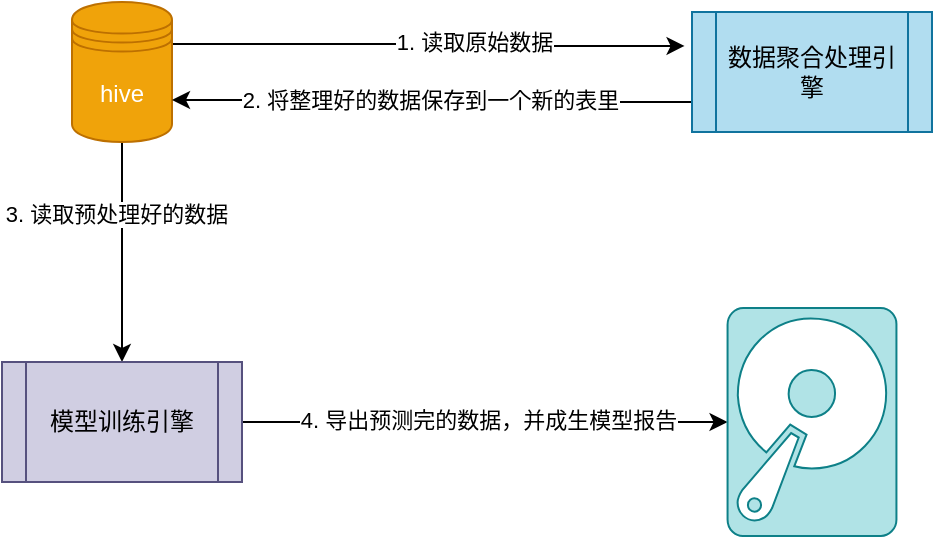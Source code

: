 <mxfile version="13.10.0" type="github">
  <diagram id="2uksuskUjcyCOV56l4W4" name="Page-1">
    <mxGraphModel dx="772" dy="532" grid="1" gridSize="10" guides="1" tooltips="1" connect="1" arrows="1" fold="1" page="1" pageScale="1" pageWidth="827" pageHeight="1169" math="0" shadow="0">
      <root>
        <mxCell id="0" />
        <mxCell id="1" parent="0" />
        <mxCell id="XnlGGl6RaYM0I0zMV1Qg-10" value="" style="edgeStyle=orthogonalEdgeStyle;rounded=0;orthogonalLoop=1;jettySize=auto;html=1;entryX=-0.031;entryY=0.283;entryDx=0;entryDy=0;entryPerimeter=0;exitX=1;exitY=0.3;exitDx=0;exitDy=0;" edge="1" parent="1" source="XnlGGl6RaYM0I0zMV1Qg-8" target="XnlGGl6RaYM0I0zMV1Qg-9">
          <mxGeometry relative="1" as="geometry">
            <mxPoint x="320" y="420" as="sourcePoint" />
            <mxPoint x="480" y="420" as="targetPoint" />
          </mxGeometry>
        </mxCell>
        <mxCell id="XnlGGl6RaYM0I0zMV1Qg-11" value="1. 读取原始数据" style="edgeLabel;html=1;align=center;verticalAlign=middle;resizable=0;points=[];" vertex="1" connectable="0" parent="XnlGGl6RaYM0I0zMV1Qg-10">
          <mxGeometry x="0.179" y="2" relative="1" as="geometry">
            <mxPoint as="offset" />
          </mxGeometry>
        </mxCell>
        <mxCell id="XnlGGl6RaYM0I0zMV1Qg-15" value="" style="edgeStyle=orthogonalEdgeStyle;rounded=0;orthogonalLoop=1;jettySize=auto;html=1;" edge="1" parent="1" source="XnlGGl6RaYM0I0zMV1Qg-8" target="XnlGGl6RaYM0I0zMV1Qg-14">
          <mxGeometry relative="1" as="geometry" />
        </mxCell>
        <mxCell id="XnlGGl6RaYM0I0zMV1Qg-16" value="3. 读取预处理好的数据" style="edgeLabel;html=1;align=center;verticalAlign=middle;resizable=0;points=[];" vertex="1" connectable="0" parent="XnlGGl6RaYM0I0zMV1Qg-15">
          <mxGeometry x="-0.345" y="-3" relative="1" as="geometry">
            <mxPoint as="offset" />
          </mxGeometry>
        </mxCell>
        <mxCell id="XnlGGl6RaYM0I0zMV1Qg-8" value="hive" style="shape=datastore;whiteSpace=wrap;html=1;fillColor=#f0a30a;strokeColor=#BD7000;fontColor=#ffffff;" vertex="1" parent="1">
          <mxGeometry x="260" y="400" width="50" height="70" as="geometry" />
        </mxCell>
        <mxCell id="XnlGGl6RaYM0I0zMV1Qg-12" style="edgeStyle=orthogonalEdgeStyle;rounded=0;orthogonalLoop=1;jettySize=auto;html=1;entryX=1;entryY=0.7;entryDx=0;entryDy=0;exitX=0;exitY=0.75;exitDx=0;exitDy=0;" edge="1" parent="1" source="XnlGGl6RaYM0I0zMV1Qg-9" target="XnlGGl6RaYM0I0zMV1Qg-8">
          <mxGeometry relative="1" as="geometry" />
        </mxCell>
        <mxCell id="XnlGGl6RaYM0I0zMV1Qg-13" value="2. 将整理好的数据保存到一个新的表里" style="edgeLabel;html=1;align=center;verticalAlign=middle;resizable=0;points=[];" vertex="1" connectable="0" parent="XnlGGl6RaYM0I0zMV1Qg-12">
          <mxGeometry x="0.013" relative="1" as="geometry">
            <mxPoint as="offset" />
          </mxGeometry>
        </mxCell>
        <mxCell id="XnlGGl6RaYM0I0zMV1Qg-9" value="数据聚合处理引擎" style="shape=process;whiteSpace=wrap;html=1;backgroundOutline=1;fillColor=#b1ddf0;strokeColor=#10739e;" vertex="1" parent="1">
          <mxGeometry x="570" y="405" width="120" height="60" as="geometry" />
        </mxCell>
        <mxCell id="XnlGGl6RaYM0I0zMV1Qg-18" style="edgeStyle=orthogonalEdgeStyle;rounded=0;orthogonalLoop=1;jettySize=auto;html=1;" edge="1" parent="1" source="XnlGGl6RaYM0I0zMV1Qg-14" target="XnlGGl6RaYM0I0zMV1Qg-17">
          <mxGeometry relative="1" as="geometry">
            <mxPoint x="520" y="610" as="targetPoint" />
          </mxGeometry>
        </mxCell>
        <mxCell id="XnlGGl6RaYM0I0zMV1Qg-20" value="4. 导出预测完的数据，并成生模型报告" style="edgeLabel;html=1;align=center;verticalAlign=middle;resizable=0;points=[];" vertex="1" connectable="0" parent="XnlGGl6RaYM0I0zMV1Qg-18">
          <mxGeometry x="-0.2" y="1" relative="1" as="geometry">
            <mxPoint x="26" as="offset" />
          </mxGeometry>
        </mxCell>
        <mxCell id="XnlGGl6RaYM0I0zMV1Qg-14" value="模型训练引擎" style="shape=process;whiteSpace=wrap;html=1;backgroundOutline=1;fillColor=#d0cee2;strokeColor=#56517e;" vertex="1" parent="1">
          <mxGeometry x="225" y="580" width="120" height="60" as="geometry" />
        </mxCell>
        <mxCell id="XnlGGl6RaYM0I0zMV1Qg-17" value="" style="pointerEvents=1;shadow=0;dashed=0;html=1;strokeColor=#0e8088;fillColor=#b0e3e6;labelPosition=center;verticalLabelPosition=bottom;verticalAlign=top;outlineConnect=0;align=center;shape=mxgraph.office.devices.hard_disk;" vertex="1" parent="1">
          <mxGeometry x="587.78" y="553" width="84.44" height="114" as="geometry" />
        </mxCell>
      </root>
    </mxGraphModel>
  </diagram>
</mxfile>
